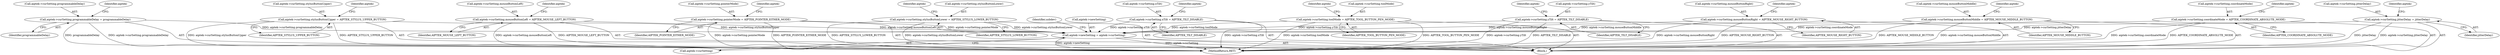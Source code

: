 digraph "0_linux_8e20cf2bce122ce9262d6034ee5d5b76fbb92f96@pointer" {
"1000342" [label="(Call,aiptek->newSetting = aiptek->curSetting)"];
"1000258" [label="(Call,aiptek->curSetting.pointerMode = AIPTEK_POINTER_EITHER_MODE)"];
"1000335" [label="(Call,aiptek->curSetting.programmableDelay = programmableDelay)"];
"1000314" [label="(Call,aiptek->curSetting.stylusButtonUpper = AIPTEK_STYLUS_UPPER_BUTTON)"];
"1000293" [label="(Call,aiptek->curSetting.mouseButtonLeft = AIPTEK_MOUSE_LEFT_BUTTON)"];
"1000279" [label="(Call,aiptek->curSetting.xTilt = AIPTEK_TILT_DISABLE)"];
"1000286" [label="(Call,aiptek->curSetting.yTilt = AIPTEK_TILT_DISABLE)"];
"1000300" [label="(Call,aiptek->curSetting.mouseButtonMiddle = AIPTEK_MOUSE_MIDDLE_BUTTON)"];
"1000272" [label="(Call,aiptek->curSetting.toolMode = AIPTEK_TOOL_BUTTON_PEN_MODE)"];
"1000321" [label="(Call,aiptek->curSetting.stylusButtonLower = AIPTEK_STYLUS_LOWER_BUTTON)"];
"1000307" [label="(Call,aiptek->curSetting.mouseButtonRight = AIPTEK_MOUSE_RIGHT_BUTTON)"];
"1000265" [label="(Call,aiptek->curSetting.coordinateMode = AIPTEK_COORDINATE_ABSOLUTE_MODE)"];
"1000328" [label="(Call,aiptek->curSetting.jitterDelay = jitterDelay)"];
"1000327" [label="(Identifier,AIPTEK_STYLUS_LOWER_BUTTON)"];
"1000336" [label="(Call,aiptek->curSetting.programmableDelay)"];
"1000334" [label="(Identifier,jitterDelay)"];
"1000320" [label="(Identifier,AIPTEK_STYLUS_UPPER_BUTTON)"];
"1000321" [label="(Call,aiptek->curSetting.stylusButtonLower = AIPTEK_STYLUS_LOWER_BUTTON)"];
"1000259" [label="(Call,aiptek->curSetting.pointerMode)"];
"1000344" [label="(Identifier,aiptek)"];
"1000272" [label="(Call,aiptek->curSetting.toolMode = AIPTEK_TOOL_BUTTON_PEN_MODE)"];
"1000294" [label="(Call,aiptek->curSetting.mouseButtonLeft)"];
"1000296" [label="(Identifier,aiptek)"];
"1000282" [label="(Identifier,aiptek)"];
"1000268" [label="(Identifier,aiptek)"];
"1000779" [label="(MethodReturn,RET)"];
"1000314" [label="(Call,aiptek->curSetting.stylusButtonUpper = AIPTEK_STYLUS_UPPER_BUTTON)"];
"1000315" [label="(Call,aiptek->curSetting.stylusButtonUpper)"];
"1000273" [label="(Call,aiptek->curSetting.toolMode)"];
"1000265" [label="(Call,aiptek->curSetting.coordinateMode = AIPTEK_COORDINATE_ABSOLUTE_MODE)"];
"1000118" [label="(Block,)"];
"1000300" [label="(Call,aiptek->curSetting.mouseButtonMiddle = AIPTEK_MOUSE_MIDDLE_BUTTON)"];
"1000346" [label="(Call,aiptek->curSetting)"];
"1000301" [label="(Call,aiptek->curSetting.mouseButtonMiddle)"];
"1000266" [label="(Call,aiptek->curSetting.coordinateMode)"];
"1000258" [label="(Call,aiptek->curSetting.pointerMode = AIPTEK_POINTER_EITHER_MODE)"];
"1000308" [label="(Call,aiptek->curSetting.mouseButtonRight)"];
"1000317" [label="(Identifier,aiptek)"];
"1000331" [label="(Identifier,aiptek)"];
"1000310" [label="(Identifier,aiptek)"];
"1000280" [label="(Call,aiptek->curSetting.xTilt)"];
"1000275" [label="(Identifier,aiptek)"];
"1000287" [label="(Call,aiptek->curSetting.yTilt)"];
"1000313" [label="(Identifier,AIPTEK_MOUSE_RIGHT_BUTTON)"];
"1000342" [label="(Call,aiptek->newSetting = aiptek->curSetting)"];
"1000271" [label="(Identifier,AIPTEK_COORDINATE_ABSOLUTE_MODE)"];
"1000324" [label="(Identifier,aiptek)"];
"1000292" [label="(Identifier,AIPTEK_TILT_DISABLE)"];
"1000341" [label="(Identifier,programmableDelay)"];
"1000303" [label="(Identifier,aiptek)"];
"1000329" [label="(Call,aiptek->curSetting.jitterDelay)"];
"1000306" [label="(Identifier,AIPTEK_MOUSE_MIDDLE_BUTTON)"];
"1000328" [label="(Call,aiptek->curSetting.jitterDelay = jitterDelay)"];
"1000307" [label="(Call,aiptek->curSetting.mouseButtonRight = AIPTEK_MOUSE_RIGHT_BUTTON)"];
"1000285" [label="(Identifier,AIPTEK_TILT_DISABLE)"];
"1000286" [label="(Call,aiptek->curSetting.yTilt = AIPTEK_TILT_DISABLE)"];
"1000289" [label="(Identifier,aiptek)"];
"1000264" [label="(Identifier,AIPTEK_POINTER_EITHER_MODE)"];
"1000278" [label="(Identifier,AIPTEK_TOOL_BUTTON_PEN_MODE)"];
"1000322" [label="(Call,aiptek->curSetting.stylusButtonLower)"];
"1000279" [label="(Call,aiptek->curSetting.xTilt = AIPTEK_TILT_DISABLE)"];
"1000343" [label="(Call,aiptek->newSetting)"];
"1000335" [label="(Call,aiptek->curSetting.programmableDelay = programmableDelay)"];
"1000338" [label="(Identifier,aiptek)"];
"1000299" [label="(Identifier,AIPTEK_MOUSE_LEFT_BUTTON)"];
"1000293" [label="(Call,aiptek->curSetting.mouseButtonLeft = AIPTEK_MOUSE_LEFT_BUTTON)"];
"1000350" [label="(Identifier,usbdev)"];
"1000342" -> "1000118"  [label="AST: "];
"1000342" -> "1000346"  [label="CFG: "];
"1000343" -> "1000342"  [label="AST: "];
"1000346" -> "1000342"  [label="AST: "];
"1000350" -> "1000342"  [label="CFG: "];
"1000342" -> "1000779"  [label="DDG: aiptek->newSetting"];
"1000342" -> "1000779"  [label="DDG: aiptek->curSetting"];
"1000258" -> "1000342"  [label="DDG: aiptek->curSetting.pointerMode"];
"1000335" -> "1000342"  [label="DDG: aiptek->curSetting.programmableDelay"];
"1000314" -> "1000342"  [label="DDG: aiptek->curSetting.stylusButtonUpper"];
"1000293" -> "1000342"  [label="DDG: aiptek->curSetting.mouseButtonLeft"];
"1000279" -> "1000342"  [label="DDG: aiptek->curSetting.xTilt"];
"1000286" -> "1000342"  [label="DDG: aiptek->curSetting.yTilt"];
"1000300" -> "1000342"  [label="DDG: aiptek->curSetting.mouseButtonMiddle"];
"1000272" -> "1000342"  [label="DDG: aiptek->curSetting.toolMode"];
"1000321" -> "1000342"  [label="DDG: aiptek->curSetting.stylusButtonLower"];
"1000307" -> "1000342"  [label="DDG: aiptek->curSetting.mouseButtonRight"];
"1000265" -> "1000342"  [label="DDG: aiptek->curSetting.coordinateMode"];
"1000328" -> "1000342"  [label="DDG: aiptek->curSetting.jitterDelay"];
"1000258" -> "1000118"  [label="AST: "];
"1000258" -> "1000264"  [label="CFG: "];
"1000259" -> "1000258"  [label="AST: "];
"1000264" -> "1000258"  [label="AST: "];
"1000268" -> "1000258"  [label="CFG: "];
"1000258" -> "1000779"  [label="DDG: aiptek->curSetting.pointerMode"];
"1000258" -> "1000779"  [label="DDG: AIPTEK_POINTER_EITHER_MODE"];
"1000335" -> "1000118"  [label="AST: "];
"1000335" -> "1000341"  [label="CFG: "];
"1000336" -> "1000335"  [label="AST: "];
"1000341" -> "1000335"  [label="AST: "];
"1000344" -> "1000335"  [label="CFG: "];
"1000335" -> "1000779"  [label="DDG: aiptek->curSetting.programmableDelay"];
"1000335" -> "1000779"  [label="DDG: programmableDelay"];
"1000314" -> "1000118"  [label="AST: "];
"1000314" -> "1000320"  [label="CFG: "];
"1000315" -> "1000314"  [label="AST: "];
"1000320" -> "1000314"  [label="AST: "];
"1000324" -> "1000314"  [label="CFG: "];
"1000314" -> "1000779"  [label="DDG: aiptek->curSetting.stylusButtonUpper"];
"1000314" -> "1000779"  [label="DDG: AIPTEK_STYLUS_UPPER_BUTTON"];
"1000293" -> "1000118"  [label="AST: "];
"1000293" -> "1000299"  [label="CFG: "];
"1000294" -> "1000293"  [label="AST: "];
"1000299" -> "1000293"  [label="AST: "];
"1000303" -> "1000293"  [label="CFG: "];
"1000293" -> "1000779"  [label="DDG: aiptek->curSetting.mouseButtonLeft"];
"1000293" -> "1000779"  [label="DDG: AIPTEK_MOUSE_LEFT_BUTTON"];
"1000279" -> "1000118"  [label="AST: "];
"1000279" -> "1000285"  [label="CFG: "];
"1000280" -> "1000279"  [label="AST: "];
"1000285" -> "1000279"  [label="AST: "];
"1000289" -> "1000279"  [label="CFG: "];
"1000279" -> "1000779"  [label="DDG: aiptek->curSetting.xTilt"];
"1000286" -> "1000118"  [label="AST: "];
"1000286" -> "1000292"  [label="CFG: "];
"1000287" -> "1000286"  [label="AST: "];
"1000292" -> "1000286"  [label="AST: "];
"1000296" -> "1000286"  [label="CFG: "];
"1000286" -> "1000779"  [label="DDG: AIPTEK_TILT_DISABLE"];
"1000286" -> "1000779"  [label="DDG: aiptek->curSetting.yTilt"];
"1000300" -> "1000118"  [label="AST: "];
"1000300" -> "1000306"  [label="CFG: "];
"1000301" -> "1000300"  [label="AST: "];
"1000306" -> "1000300"  [label="AST: "];
"1000310" -> "1000300"  [label="CFG: "];
"1000300" -> "1000779"  [label="DDG: aiptek->curSetting.mouseButtonMiddle"];
"1000300" -> "1000779"  [label="DDG: AIPTEK_MOUSE_MIDDLE_BUTTON"];
"1000272" -> "1000118"  [label="AST: "];
"1000272" -> "1000278"  [label="CFG: "];
"1000273" -> "1000272"  [label="AST: "];
"1000278" -> "1000272"  [label="AST: "];
"1000282" -> "1000272"  [label="CFG: "];
"1000272" -> "1000779"  [label="DDG: AIPTEK_TOOL_BUTTON_PEN_MODE"];
"1000272" -> "1000779"  [label="DDG: aiptek->curSetting.toolMode"];
"1000321" -> "1000118"  [label="AST: "];
"1000321" -> "1000327"  [label="CFG: "];
"1000322" -> "1000321"  [label="AST: "];
"1000327" -> "1000321"  [label="AST: "];
"1000331" -> "1000321"  [label="CFG: "];
"1000321" -> "1000779"  [label="DDG: aiptek->curSetting.stylusButtonLower"];
"1000321" -> "1000779"  [label="DDG: AIPTEK_STYLUS_LOWER_BUTTON"];
"1000307" -> "1000118"  [label="AST: "];
"1000307" -> "1000313"  [label="CFG: "];
"1000308" -> "1000307"  [label="AST: "];
"1000313" -> "1000307"  [label="AST: "];
"1000317" -> "1000307"  [label="CFG: "];
"1000307" -> "1000779"  [label="DDG: AIPTEK_MOUSE_RIGHT_BUTTON"];
"1000307" -> "1000779"  [label="DDG: aiptek->curSetting.mouseButtonRight"];
"1000265" -> "1000118"  [label="AST: "];
"1000265" -> "1000271"  [label="CFG: "];
"1000266" -> "1000265"  [label="AST: "];
"1000271" -> "1000265"  [label="AST: "];
"1000275" -> "1000265"  [label="CFG: "];
"1000265" -> "1000779"  [label="DDG: aiptek->curSetting.coordinateMode"];
"1000265" -> "1000779"  [label="DDG: AIPTEK_COORDINATE_ABSOLUTE_MODE"];
"1000328" -> "1000118"  [label="AST: "];
"1000328" -> "1000334"  [label="CFG: "];
"1000329" -> "1000328"  [label="AST: "];
"1000334" -> "1000328"  [label="AST: "];
"1000338" -> "1000328"  [label="CFG: "];
"1000328" -> "1000779"  [label="DDG: jitterDelay"];
"1000328" -> "1000779"  [label="DDG: aiptek->curSetting.jitterDelay"];
}
